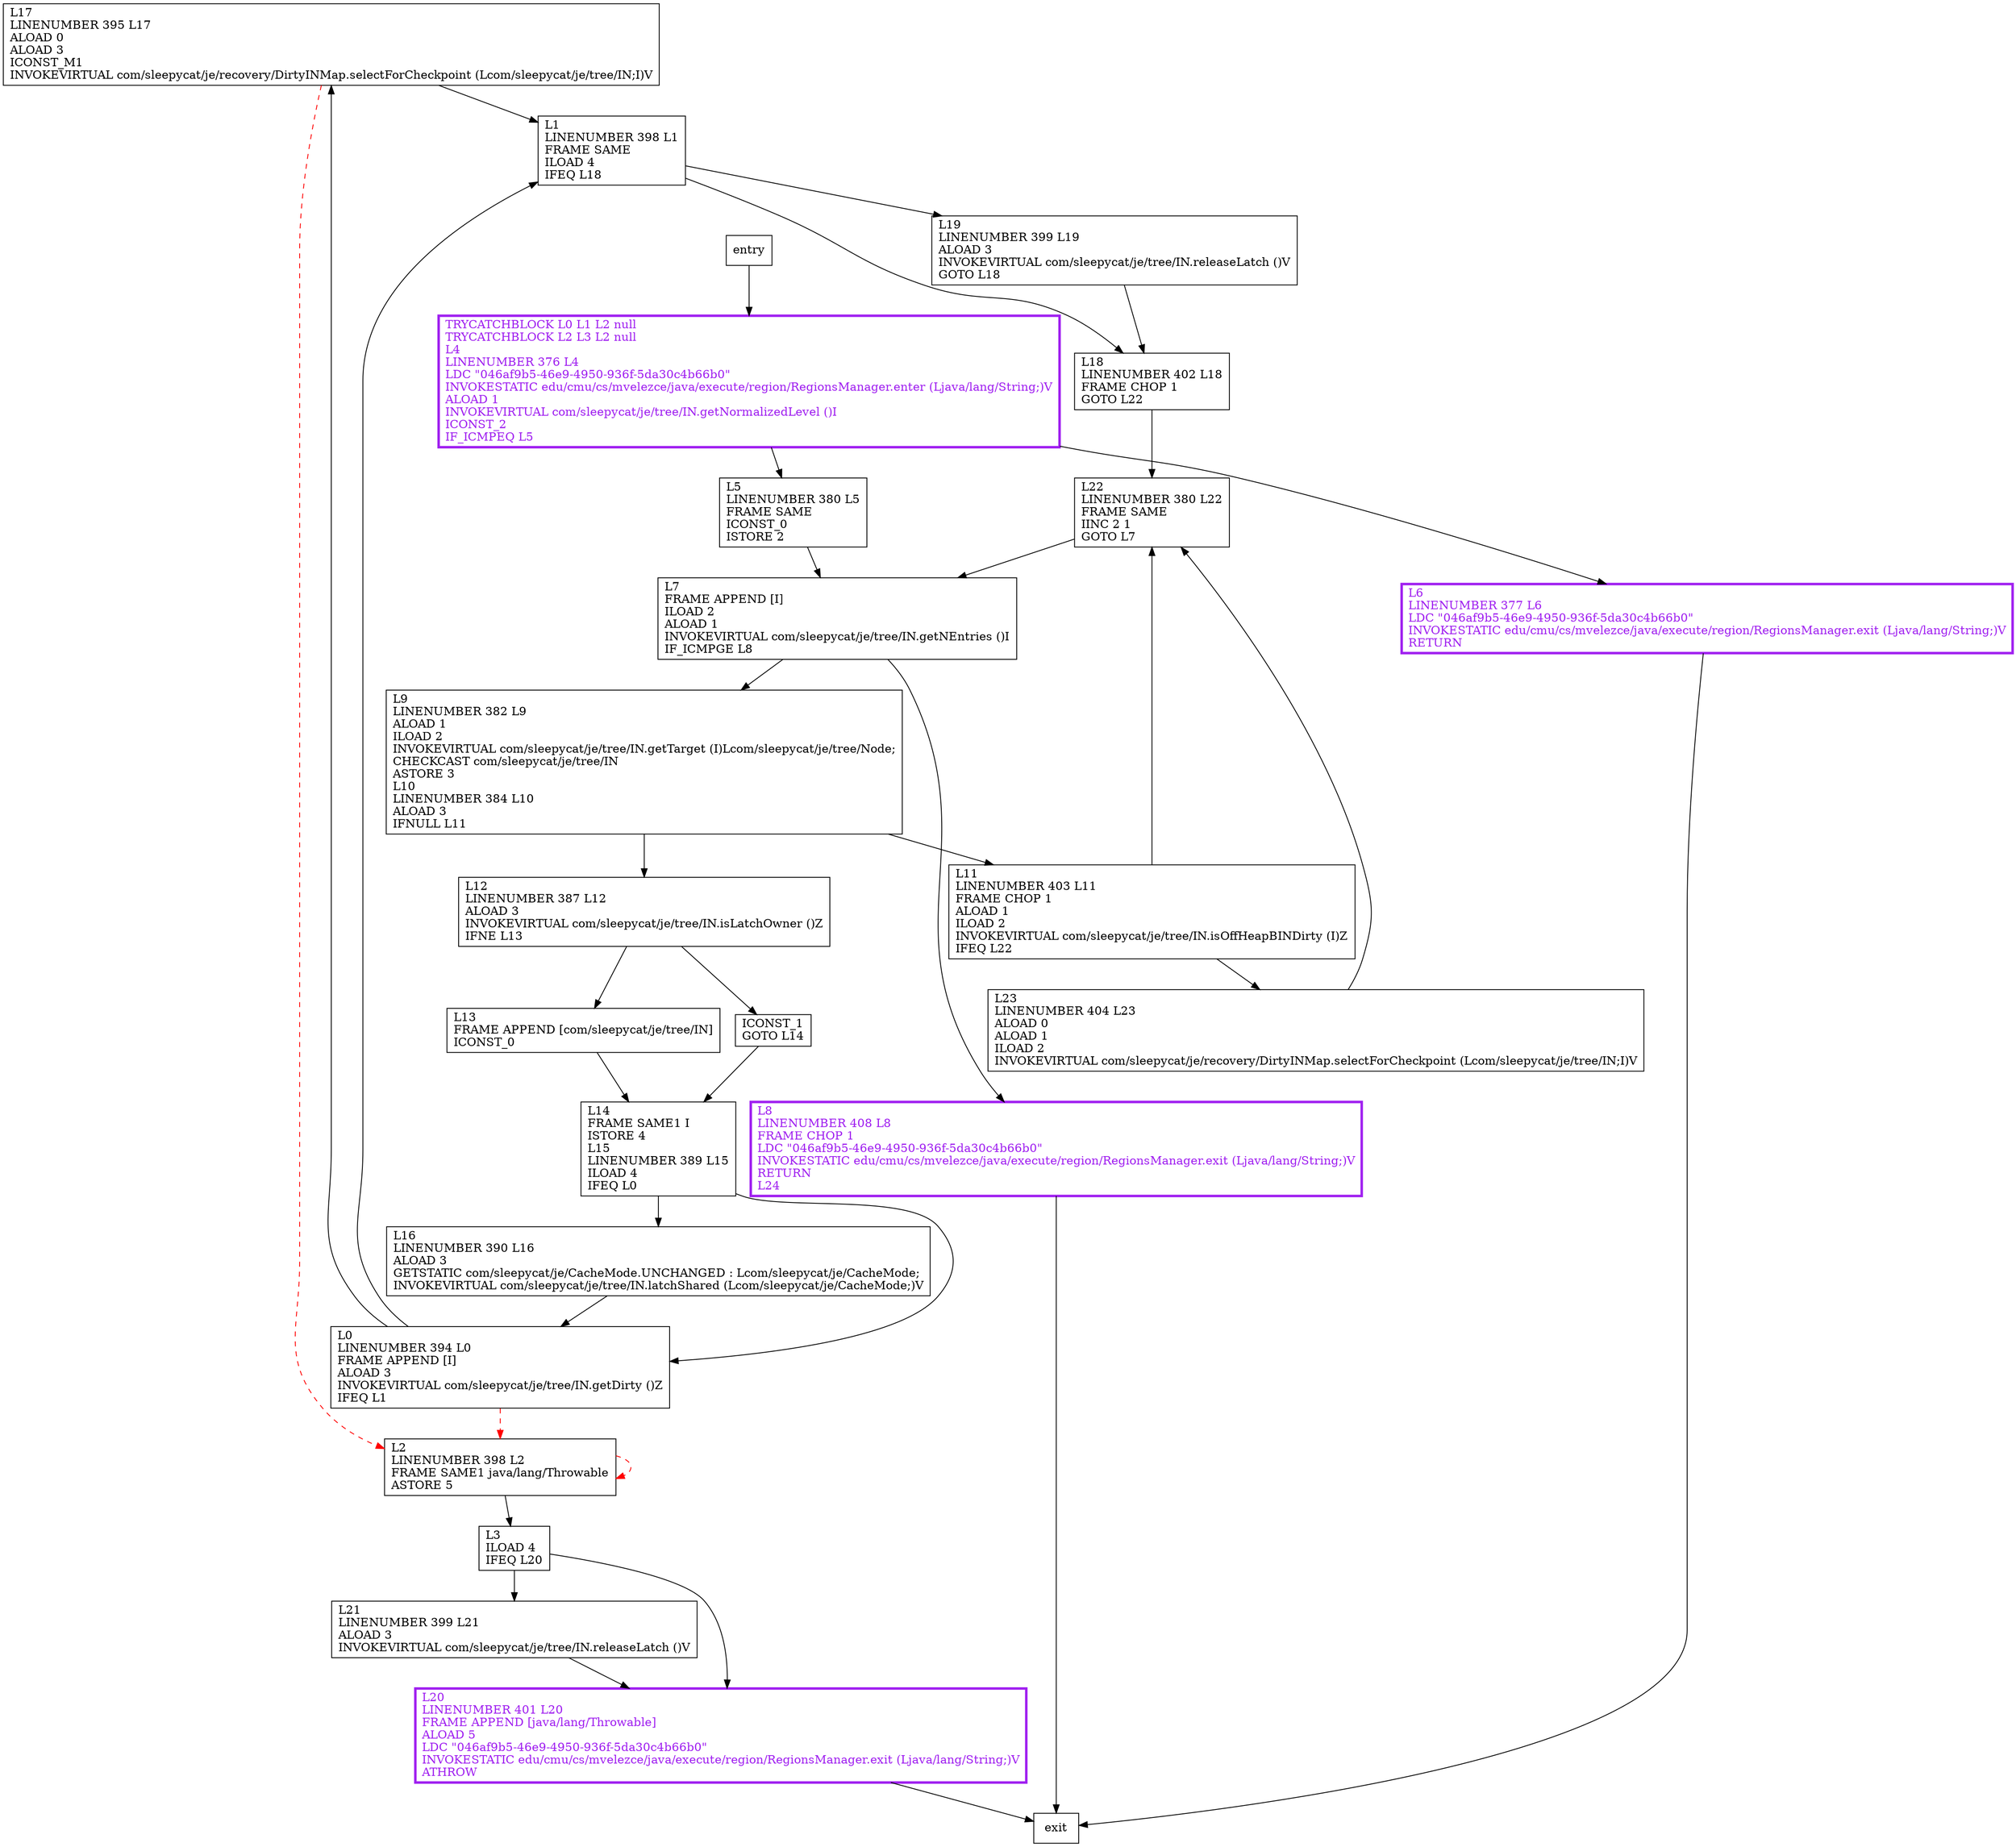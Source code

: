 digraph selectDirtyBINChildrenForCheckpoint {
node [shape=record];
1064429936 [label="L17\lLINENUMBER 395 L17\lALOAD 0\lALOAD 3\lICONST_M1\lINVOKEVIRTUAL com/sleepycat/je/recovery/DirtyINMap.selectForCheckpoint (Lcom/sleepycat/je/tree/IN;I)V\l"];
694552130 [label="L12\lLINENUMBER 387 L12\lALOAD 3\lINVOKEVIRTUAL com/sleepycat/je/tree/IN.isLatchOwner ()Z\lIFNE L13\l"];
1359788060 [label="L21\lLINENUMBER 399 L21\lALOAD 3\lINVOKEVIRTUAL com/sleepycat/je/tree/IN.releaseLatch ()V\l"];
1031225267 [label="L0\lLINENUMBER 394 L0\lFRAME APPEND [I]\lALOAD 3\lINVOKEVIRTUAL com/sleepycat/je/tree/IN.getDirty ()Z\lIFEQ L1\l"];
30112759 [label="L8\lLINENUMBER 408 L8\lFRAME CHOP 1\lLDC \"046af9b5-46e9-4950-936f-5da30c4b66b0\"\lINVOKESTATIC edu/cmu/cs/mvelezce/java/execute/region/RegionsManager.exit (Ljava/lang/String;)V\lRETURN\lL24\l"];
1520262611 [label="L13\lFRAME APPEND [com/sleepycat/je/tree/IN]\lICONST_0\l"];
241741701 [label="L19\lLINENUMBER 399 L19\lALOAD 3\lINVOKEVIRTUAL com/sleepycat/je/tree/IN.releaseLatch ()V\lGOTO L18\l"];
1572978039 [label="L9\lLINENUMBER 382 L9\lALOAD 1\lILOAD 2\lINVOKEVIRTUAL com/sleepycat/je/tree/IN.getTarget (I)Lcom/sleepycat/je/tree/Node;\lCHECKCAST com/sleepycat/je/tree/IN\lASTORE 3\lL10\lLINENUMBER 384 L10\lALOAD 3\lIFNULL L11\l"];
184545873 [label="TRYCATCHBLOCK L0 L1 L2 null\lTRYCATCHBLOCK L2 L3 L2 null\lL4\lLINENUMBER 376 L4\lLDC \"046af9b5-46e9-4950-936f-5da30c4b66b0\"\lINVOKESTATIC edu/cmu/cs/mvelezce/java/execute/region/RegionsManager.enter (Ljava/lang/String;)V\lALOAD 1\lINVOKEVIRTUAL com/sleepycat/je/tree/IN.getNormalizedLevel ()I\lICONST_2\lIF_ICMPEQ L5\l"];
877134718 [label="L5\lLINENUMBER 380 L5\lFRAME SAME\lICONST_0\lISTORE 2\l"];
5479149 [label="L11\lLINENUMBER 403 L11\lFRAME CHOP 1\lALOAD 1\lILOAD 2\lINVOKEVIRTUAL com/sleepycat/je/tree/IN.isOffHeapBINDirty (I)Z\lIFEQ L22\l"];
1712801849 [label="L6\lLINENUMBER 377 L6\lLDC \"046af9b5-46e9-4950-936f-5da30c4b66b0\"\lINVOKESTATIC edu/cmu/cs/mvelezce/java/execute/region/RegionsManager.exit (Ljava/lang/String;)V\lRETURN\l"];
1538329596 [label="L23\lLINENUMBER 404 L23\lALOAD 0\lALOAD 1\lILOAD 2\lINVOKEVIRTUAL com/sleepycat/je/recovery/DirtyINMap.selectForCheckpoint (Lcom/sleepycat/je/tree/IN;I)V\l"];
263343760 [label="L16\lLINENUMBER 390 L16\lALOAD 3\lGETSTATIC com/sleepycat/je/CacheMode.UNCHANGED : Lcom/sleepycat/je/CacheMode;\lINVOKEVIRTUAL com/sleepycat/je/tree/IN.latchShared (Lcom/sleepycat/je/CacheMode;)V\l"];
394357941 [label="L2\lLINENUMBER 398 L2\lFRAME SAME1 java/lang/Throwable\lASTORE 5\l"];
1289206232 [label="L18\lLINENUMBER 402 L18\lFRAME CHOP 1\lGOTO L22\l"];
674248070 [label="L7\lFRAME APPEND [I]\lILOAD 2\lALOAD 1\lINVOKEVIRTUAL com/sleepycat/je/tree/IN.getNEntries ()I\lIF_ICMPGE L8\l"];
1645832558 [label="L3\lILOAD 4\lIFEQ L20\l"];
321530602 [label="L14\lFRAME SAME1 I\lISTORE 4\lL15\lLINENUMBER 389 L15\lILOAD 4\lIFEQ L0\l"];
1636229412 [label="L20\lLINENUMBER 401 L20\lFRAME APPEND [java/lang/Throwable]\lALOAD 5\lLDC \"046af9b5-46e9-4950-936f-5da30c4b66b0\"\lINVOKESTATIC edu/cmu/cs/mvelezce/java/execute/region/RegionsManager.exit (Ljava/lang/String;)V\lATHROW\l"];
253469407 [label="L1\lLINENUMBER 398 L1\lFRAME SAME\lILOAD 4\lIFEQ L18\l"];
710503958 [label="L22\lLINENUMBER 380 L22\lFRAME SAME\lIINC 2 1\lGOTO L7\l"];
174553586 [label="ICONST_1\lGOTO L14\l"];
entry;
exit;
694552130 -> 1520262611
694552130 -> 174553586
1359788060 -> 1636229412
30112759 -> exit
1520262611 -> 321530602
241741701 -> 1289206232
1572978039 -> 5479149
1572978039 -> 694552130
184545873 -> 877134718
184545873 -> 1712801849
5479149 -> 1538329596
5479149 -> 710503958
263343760 -> 1031225267
394357941 -> 394357941 [style=dashed, color=red]
394357941 -> 1645832558
1645832558 -> 1359788060
1645832558 -> 1636229412
321530602 -> 1031225267
321530602 -> 263343760
1636229412 -> exit
253469407 -> 241741701
253469407 -> 1289206232
710503958 -> 674248070
1064429936 -> 394357941 [style=dashed, color=red]
1064429936 -> 253469407
1031225267 -> 1064429936
1031225267 -> 394357941 [style=dashed, color=red]
1031225267 -> 253469407
877134718 -> 674248070
entry -> 184545873
1712801849 -> exit
1538329596 -> 710503958
1289206232 -> 710503958
674248070 -> 30112759
674248070 -> 1572978039
174553586 -> 321530602
1712801849[fontcolor="purple", penwidth=3, color="purple"];
30112759[fontcolor="purple", penwidth=3, color="purple"];
1636229412[fontcolor="purple", penwidth=3, color="purple"];
184545873[fontcolor="purple", penwidth=3, color="purple"];
}
